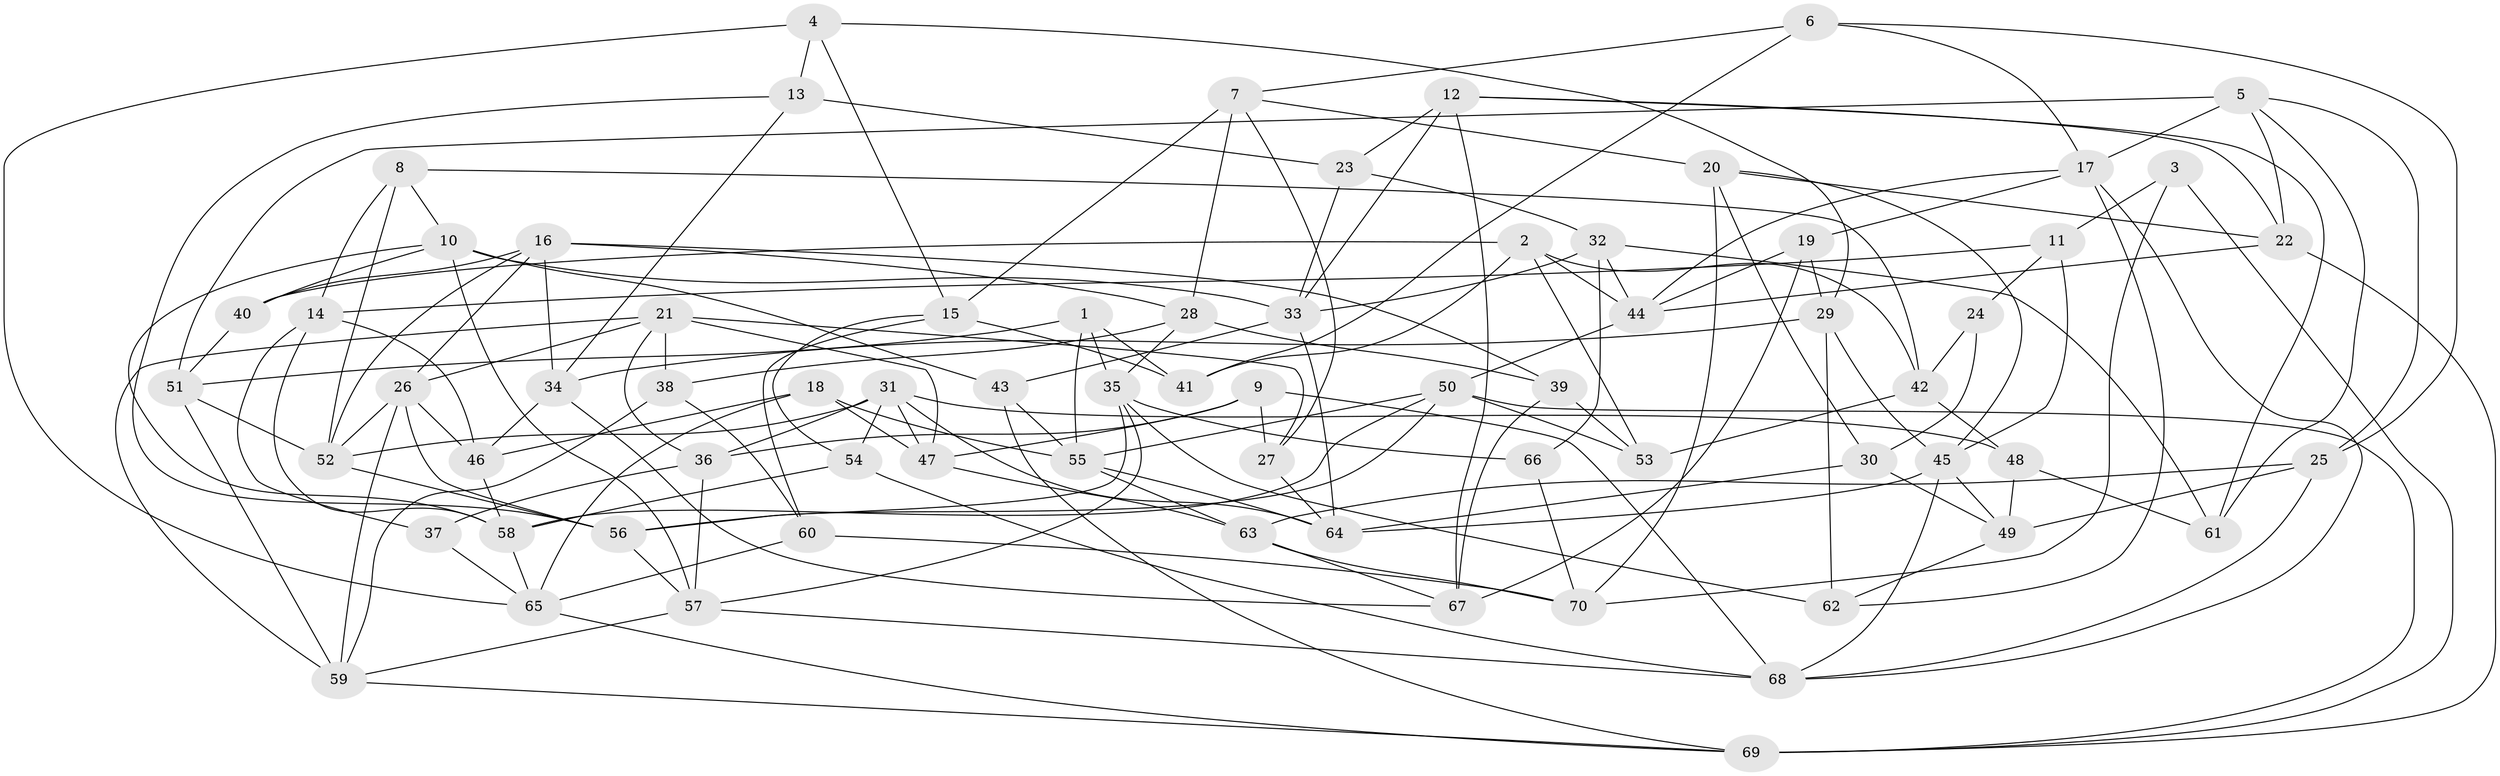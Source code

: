 // original degree distribution, {4: 1.0}
// Generated by graph-tools (version 1.1) at 2025/38/03/04/25 23:38:08]
// undirected, 70 vertices, 170 edges
graph export_dot {
  node [color=gray90,style=filled];
  1;
  2;
  3;
  4;
  5;
  6;
  7;
  8;
  9;
  10;
  11;
  12;
  13;
  14;
  15;
  16;
  17;
  18;
  19;
  20;
  21;
  22;
  23;
  24;
  25;
  26;
  27;
  28;
  29;
  30;
  31;
  32;
  33;
  34;
  35;
  36;
  37;
  38;
  39;
  40;
  41;
  42;
  43;
  44;
  45;
  46;
  47;
  48;
  49;
  50;
  51;
  52;
  53;
  54;
  55;
  56;
  57;
  58;
  59;
  60;
  61;
  62;
  63;
  64;
  65;
  66;
  67;
  68;
  69;
  70;
  1 -- 35 [weight=1.0];
  1 -- 41 [weight=1.0];
  1 -- 51 [weight=1.0];
  1 -- 55 [weight=1.0];
  2 -- 40 [weight=1.0];
  2 -- 41 [weight=2.0];
  2 -- 42 [weight=1.0];
  2 -- 44 [weight=1.0];
  2 -- 53 [weight=1.0];
  3 -- 11 [weight=2.0];
  3 -- 69 [weight=1.0];
  3 -- 70 [weight=1.0];
  4 -- 13 [weight=1.0];
  4 -- 15 [weight=1.0];
  4 -- 29 [weight=1.0];
  4 -- 65 [weight=1.0];
  5 -- 17 [weight=1.0];
  5 -- 22 [weight=1.0];
  5 -- 25 [weight=1.0];
  5 -- 51 [weight=2.0];
  5 -- 61 [weight=1.0];
  6 -- 7 [weight=1.0];
  6 -- 17 [weight=1.0];
  6 -- 25 [weight=1.0];
  6 -- 41 [weight=1.0];
  7 -- 15 [weight=1.0];
  7 -- 20 [weight=1.0];
  7 -- 27 [weight=1.0];
  7 -- 28 [weight=2.0];
  8 -- 10 [weight=1.0];
  8 -- 14 [weight=1.0];
  8 -- 42 [weight=1.0];
  8 -- 52 [weight=1.0];
  9 -- 27 [weight=1.0];
  9 -- 36 [weight=1.0];
  9 -- 47 [weight=1.0];
  9 -- 68 [weight=1.0];
  10 -- 33 [weight=1.0];
  10 -- 40 [weight=1.0];
  10 -- 43 [weight=1.0];
  10 -- 57 [weight=1.0];
  10 -- 58 [weight=1.0];
  11 -- 14 [weight=2.0];
  11 -- 24 [weight=1.0];
  11 -- 45 [weight=1.0];
  12 -- 22 [weight=2.0];
  12 -- 23 [weight=1.0];
  12 -- 33 [weight=1.0];
  12 -- 61 [weight=1.0];
  12 -- 67 [weight=1.0];
  13 -- 23 [weight=1.0];
  13 -- 34 [weight=1.0];
  13 -- 56 [weight=1.0];
  14 -- 37 [weight=1.0];
  14 -- 46 [weight=1.0];
  14 -- 58 [weight=1.0];
  15 -- 41 [weight=2.0];
  15 -- 54 [weight=1.0];
  15 -- 60 [weight=1.0];
  16 -- 26 [weight=1.0];
  16 -- 28 [weight=1.0];
  16 -- 34 [weight=1.0];
  16 -- 39 [weight=1.0];
  16 -- 40 [weight=1.0];
  16 -- 52 [weight=1.0];
  17 -- 19 [weight=1.0];
  17 -- 44 [weight=1.0];
  17 -- 62 [weight=1.0];
  17 -- 68 [weight=1.0];
  18 -- 46 [weight=1.0];
  18 -- 47 [weight=1.0];
  18 -- 55 [weight=1.0];
  18 -- 65 [weight=1.0];
  19 -- 29 [weight=2.0];
  19 -- 44 [weight=1.0];
  19 -- 67 [weight=2.0];
  20 -- 22 [weight=1.0];
  20 -- 30 [weight=1.0];
  20 -- 45 [weight=1.0];
  20 -- 70 [weight=2.0];
  21 -- 26 [weight=1.0];
  21 -- 27 [weight=1.0];
  21 -- 36 [weight=1.0];
  21 -- 38 [weight=1.0];
  21 -- 47 [weight=1.0];
  21 -- 59 [weight=1.0];
  22 -- 44 [weight=1.0];
  22 -- 69 [weight=1.0];
  23 -- 32 [weight=1.0];
  23 -- 33 [weight=1.0];
  24 -- 30 [weight=1.0];
  24 -- 42 [weight=2.0];
  25 -- 49 [weight=2.0];
  25 -- 63 [weight=1.0];
  25 -- 68 [weight=1.0];
  26 -- 46 [weight=1.0];
  26 -- 52 [weight=1.0];
  26 -- 56 [weight=1.0];
  26 -- 59 [weight=1.0];
  27 -- 64 [weight=1.0];
  28 -- 35 [weight=1.0];
  28 -- 38 [weight=1.0];
  28 -- 39 [weight=1.0];
  29 -- 34 [weight=1.0];
  29 -- 45 [weight=1.0];
  29 -- 62 [weight=1.0];
  30 -- 49 [weight=1.0];
  30 -- 64 [weight=1.0];
  31 -- 36 [weight=1.0];
  31 -- 47 [weight=1.0];
  31 -- 48 [weight=1.0];
  31 -- 52 [weight=1.0];
  31 -- 54 [weight=1.0];
  31 -- 64 [weight=1.0];
  32 -- 33 [weight=1.0];
  32 -- 44 [weight=1.0];
  32 -- 61 [weight=1.0];
  32 -- 66 [weight=2.0];
  33 -- 43 [weight=1.0];
  33 -- 64 [weight=1.0];
  34 -- 46 [weight=2.0];
  34 -- 67 [weight=1.0];
  35 -- 56 [weight=1.0];
  35 -- 57 [weight=1.0];
  35 -- 62 [weight=1.0];
  35 -- 66 [weight=1.0];
  36 -- 37 [weight=2.0];
  36 -- 57 [weight=1.0];
  37 -- 65 [weight=1.0];
  38 -- 59 [weight=1.0];
  38 -- 60 [weight=1.0];
  39 -- 53 [weight=1.0];
  39 -- 67 [weight=1.0];
  40 -- 51 [weight=1.0];
  42 -- 48 [weight=1.0];
  42 -- 53 [weight=1.0];
  43 -- 55 [weight=1.0];
  43 -- 69 [weight=1.0];
  44 -- 50 [weight=1.0];
  45 -- 49 [weight=1.0];
  45 -- 64 [weight=1.0];
  45 -- 68 [weight=1.0];
  46 -- 58 [weight=1.0];
  47 -- 63 [weight=2.0];
  48 -- 49 [weight=1.0];
  48 -- 61 [weight=1.0];
  49 -- 62 [weight=1.0];
  50 -- 53 [weight=1.0];
  50 -- 55 [weight=1.0];
  50 -- 56 [weight=1.0];
  50 -- 58 [weight=1.0];
  50 -- 69 [weight=1.0];
  51 -- 52 [weight=1.0];
  51 -- 59 [weight=1.0];
  52 -- 56 [weight=1.0];
  54 -- 58 [weight=1.0];
  54 -- 68 [weight=1.0];
  55 -- 63 [weight=1.0];
  55 -- 64 [weight=1.0];
  56 -- 57 [weight=1.0];
  57 -- 59 [weight=1.0];
  57 -- 68 [weight=1.0];
  58 -- 65 [weight=1.0];
  59 -- 69 [weight=1.0];
  60 -- 65 [weight=1.0];
  60 -- 70 [weight=1.0];
  63 -- 67 [weight=1.0];
  63 -- 70 [weight=1.0];
  65 -- 69 [weight=1.0];
  66 -- 70 [weight=1.0];
}
